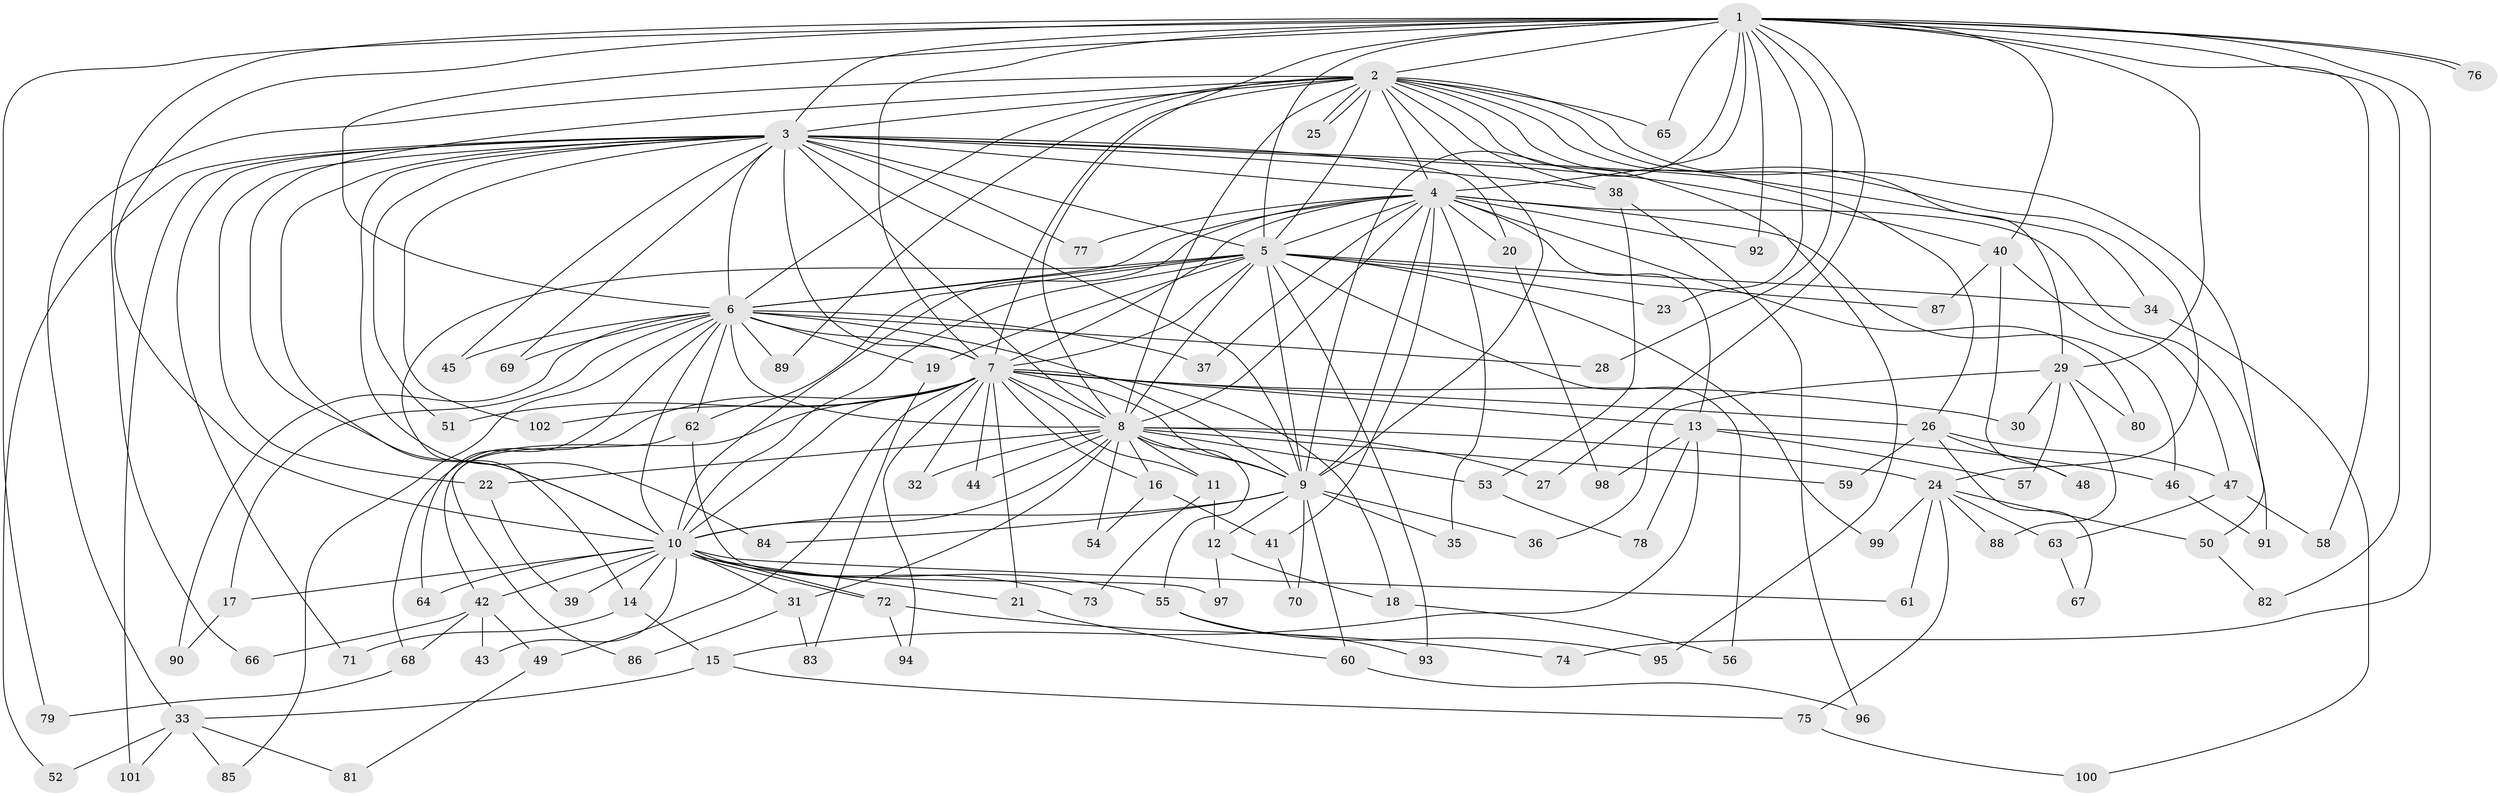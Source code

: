 // Generated by graph-tools (version 1.1) at 2025/44/03/09/25 04:44:39]
// undirected, 102 vertices, 229 edges
graph export_dot {
graph [start="1"]
  node [color=gray90,style=filled];
  1;
  2;
  3;
  4;
  5;
  6;
  7;
  8;
  9;
  10;
  11;
  12;
  13;
  14;
  15;
  16;
  17;
  18;
  19;
  20;
  21;
  22;
  23;
  24;
  25;
  26;
  27;
  28;
  29;
  30;
  31;
  32;
  33;
  34;
  35;
  36;
  37;
  38;
  39;
  40;
  41;
  42;
  43;
  44;
  45;
  46;
  47;
  48;
  49;
  50;
  51;
  52;
  53;
  54;
  55;
  56;
  57;
  58;
  59;
  60;
  61;
  62;
  63;
  64;
  65;
  66;
  67;
  68;
  69;
  70;
  71;
  72;
  73;
  74;
  75;
  76;
  77;
  78;
  79;
  80;
  81;
  82;
  83;
  84;
  85;
  86;
  87;
  88;
  89;
  90;
  91;
  92;
  93;
  94;
  95;
  96;
  97;
  98;
  99;
  100;
  101;
  102;
  1 -- 2;
  1 -- 3;
  1 -- 4;
  1 -- 5;
  1 -- 6;
  1 -- 7;
  1 -- 8;
  1 -- 9;
  1 -- 10;
  1 -- 23;
  1 -- 27;
  1 -- 28;
  1 -- 29;
  1 -- 40;
  1 -- 58;
  1 -- 65;
  1 -- 66;
  1 -- 74;
  1 -- 76;
  1 -- 76;
  1 -- 79;
  1 -- 82;
  1 -- 92;
  2 -- 3;
  2 -- 4;
  2 -- 5;
  2 -- 6;
  2 -- 7;
  2 -- 8;
  2 -- 9;
  2 -- 10;
  2 -- 24;
  2 -- 25;
  2 -- 25;
  2 -- 26;
  2 -- 29;
  2 -- 33;
  2 -- 38;
  2 -- 50;
  2 -- 65;
  2 -- 89;
  2 -- 95;
  3 -- 4;
  3 -- 5;
  3 -- 6;
  3 -- 7;
  3 -- 8;
  3 -- 9;
  3 -- 10;
  3 -- 20;
  3 -- 22;
  3 -- 34;
  3 -- 38;
  3 -- 40;
  3 -- 45;
  3 -- 51;
  3 -- 52;
  3 -- 69;
  3 -- 71;
  3 -- 77;
  3 -- 84;
  3 -- 101;
  3 -- 102;
  4 -- 5;
  4 -- 6;
  4 -- 7;
  4 -- 8;
  4 -- 9;
  4 -- 10;
  4 -- 13;
  4 -- 20;
  4 -- 35;
  4 -- 37;
  4 -- 41;
  4 -- 46;
  4 -- 77;
  4 -- 80;
  4 -- 91;
  4 -- 92;
  5 -- 6;
  5 -- 7;
  5 -- 8;
  5 -- 9;
  5 -- 10;
  5 -- 14;
  5 -- 19;
  5 -- 23;
  5 -- 34;
  5 -- 56;
  5 -- 62;
  5 -- 87;
  5 -- 93;
  5 -- 99;
  6 -- 7;
  6 -- 8;
  6 -- 9;
  6 -- 10;
  6 -- 17;
  6 -- 19;
  6 -- 28;
  6 -- 37;
  6 -- 45;
  6 -- 62;
  6 -- 64;
  6 -- 69;
  6 -- 85;
  6 -- 89;
  6 -- 90;
  7 -- 8;
  7 -- 9;
  7 -- 10;
  7 -- 11;
  7 -- 13;
  7 -- 16;
  7 -- 18;
  7 -- 21;
  7 -- 26;
  7 -- 30;
  7 -- 32;
  7 -- 42;
  7 -- 44;
  7 -- 49;
  7 -- 51;
  7 -- 68;
  7 -- 94;
  7 -- 102;
  8 -- 9;
  8 -- 10;
  8 -- 11;
  8 -- 16;
  8 -- 22;
  8 -- 24;
  8 -- 27;
  8 -- 31;
  8 -- 32;
  8 -- 44;
  8 -- 53;
  8 -- 54;
  8 -- 55;
  8 -- 59;
  9 -- 10;
  9 -- 12;
  9 -- 35;
  9 -- 36;
  9 -- 60;
  9 -- 70;
  9 -- 84;
  10 -- 14;
  10 -- 17;
  10 -- 21;
  10 -- 31;
  10 -- 39;
  10 -- 42;
  10 -- 43;
  10 -- 55;
  10 -- 61;
  10 -- 64;
  10 -- 72;
  10 -- 72;
  10 -- 73;
  11 -- 12;
  11 -- 73;
  12 -- 18;
  12 -- 97;
  13 -- 15;
  13 -- 46;
  13 -- 57;
  13 -- 78;
  13 -- 98;
  14 -- 15;
  14 -- 71;
  15 -- 33;
  15 -- 75;
  16 -- 41;
  16 -- 54;
  17 -- 90;
  18 -- 56;
  19 -- 83;
  20 -- 98;
  21 -- 60;
  22 -- 39;
  24 -- 50;
  24 -- 61;
  24 -- 63;
  24 -- 75;
  24 -- 88;
  24 -- 99;
  26 -- 47;
  26 -- 48;
  26 -- 59;
  26 -- 67;
  29 -- 30;
  29 -- 36;
  29 -- 57;
  29 -- 80;
  29 -- 88;
  31 -- 83;
  31 -- 86;
  33 -- 52;
  33 -- 81;
  33 -- 85;
  33 -- 101;
  34 -- 100;
  38 -- 53;
  38 -- 96;
  40 -- 47;
  40 -- 48;
  40 -- 87;
  41 -- 70;
  42 -- 43;
  42 -- 49;
  42 -- 66;
  42 -- 68;
  46 -- 91;
  47 -- 58;
  47 -- 63;
  49 -- 81;
  50 -- 82;
  53 -- 78;
  55 -- 93;
  55 -- 95;
  60 -- 96;
  62 -- 86;
  62 -- 97;
  63 -- 67;
  68 -- 79;
  72 -- 74;
  72 -- 94;
  75 -- 100;
}
